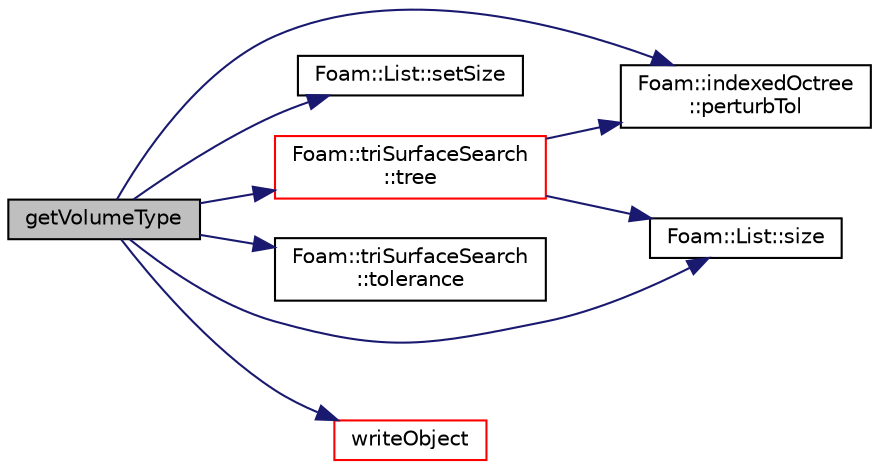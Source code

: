 digraph "getVolumeType"
{
  bgcolor="transparent";
  edge [fontname="Helvetica",fontsize="10",labelfontname="Helvetica",labelfontsize="10"];
  node [fontname="Helvetica",fontsize="10",shape=record];
  rankdir="LR";
  Node2117 [label="getVolumeType",height=0.2,width=0.4,color="black", fillcolor="grey75", style="filled", fontcolor="black"];
  Node2117 -> Node2118 [color="midnightblue",fontsize="10",style="solid",fontname="Helvetica"];
  Node2118 [label="Foam::indexedOctree\l::perturbTol",height=0.2,width=0.4,color="black",URL="$a26157.html#a41778d781ef1c7653c69f36a1d5b983c",tooltip="Get the perturbation tolerance. "];
  Node2117 -> Node2119 [color="midnightblue",fontsize="10",style="solid",fontname="Helvetica"];
  Node2119 [label="Foam::List::setSize",height=0.2,width=0.4,color="black",URL="$a26833.html#aedb985ffeaf1bdbfeccc2a8730405703",tooltip="Reset size of List. "];
  Node2117 -> Node2120 [color="midnightblue",fontsize="10",style="solid",fontname="Helvetica"];
  Node2120 [label="Foam::List::size",height=0.2,width=0.4,color="black",URL="$a26833.html#a8a5f6fa29bd4b500caf186f60245b384",tooltip="Override size to be inconsistent with allocated storage. "];
  Node2117 -> Node2121 [color="midnightblue",fontsize="10",style="solid",fontname="Helvetica"];
  Node2121 [label="Foam::triSurfaceSearch\l::tolerance",height=0.2,width=0.4,color="black",URL="$a26665.html#a403d191d8d31d9941405ef8a6992240d",tooltip="Return tolerance to use in searches. "];
  Node2117 -> Node2122 [color="midnightblue",fontsize="10",style="solid",fontname="Helvetica"];
  Node2122 [label="Foam::triSurfaceSearch\l::tree",height=0.2,width=0.4,color="red",URL="$a26665.html#a6d01bb33aa711bf96f61eba9aa236e80",tooltip="Demand driven construction of the octree. "];
  Node2122 -> Node2120 [color="midnightblue",fontsize="10",style="solid",fontname="Helvetica"];
  Node2122 -> Node2118 [color="midnightblue",fontsize="10",style="solid",fontname="Helvetica"];
  Node2117 -> Node2155 [color="midnightblue",fontsize="10",style="solid",fontname="Helvetica"];
  Node2155 [label="writeObject",height=0.2,width=0.4,color="red",URL="$a26393.html#aac52c08633b4e1e66bc6fb382b7ec674",tooltip="Write using given format, version and compression. "];
}
